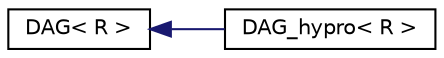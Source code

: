 digraph "Graphical Class Hierarchy"
{
  edge [fontname="Helvetica",fontsize="10",labelfontname="Helvetica",labelfontsize="10"];
  node [fontname="Helvetica",fontsize="10",shape=record];
  rankdir="LR";
  Node1 [label="DAG\< R \>",height=0.2,width=0.4,color="black", fillcolor="white", style="filled",URL="$classDAG.html",tooltip="The class which represents a DAG. "];
  Node1 -> Node2 [dir="back",color="midnightblue",fontsize="10",style="solid",fontname="Helvetica"];
  Node2 [label="DAG_hypro\< R \>",height=0.2,width=0.4,color="black", fillcolor="white", style="filled",URL="$classDAG__hypro.html",tooltip="The class which represents a DAG compatibile with hypro&#39;s types. "];
}
